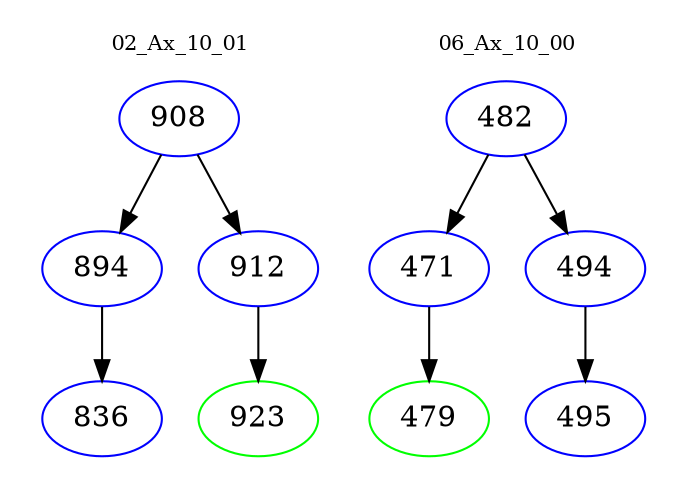 digraph{
subgraph cluster_0 {
color = white
label = "02_Ax_10_01";
fontsize=10;
T0_908 [label="908", color="blue"]
T0_908 -> T0_894 [color="black"]
T0_894 [label="894", color="blue"]
T0_894 -> T0_836 [color="black"]
T0_836 [label="836", color="blue"]
T0_908 -> T0_912 [color="black"]
T0_912 [label="912", color="blue"]
T0_912 -> T0_923 [color="black"]
T0_923 [label="923", color="green"]
}
subgraph cluster_1 {
color = white
label = "06_Ax_10_00";
fontsize=10;
T1_482 [label="482", color="blue"]
T1_482 -> T1_471 [color="black"]
T1_471 [label="471", color="blue"]
T1_471 -> T1_479 [color="black"]
T1_479 [label="479", color="green"]
T1_482 -> T1_494 [color="black"]
T1_494 [label="494", color="blue"]
T1_494 -> T1_495 [color="black"]
T1_495 [label="495", color="blue"]
}
}
